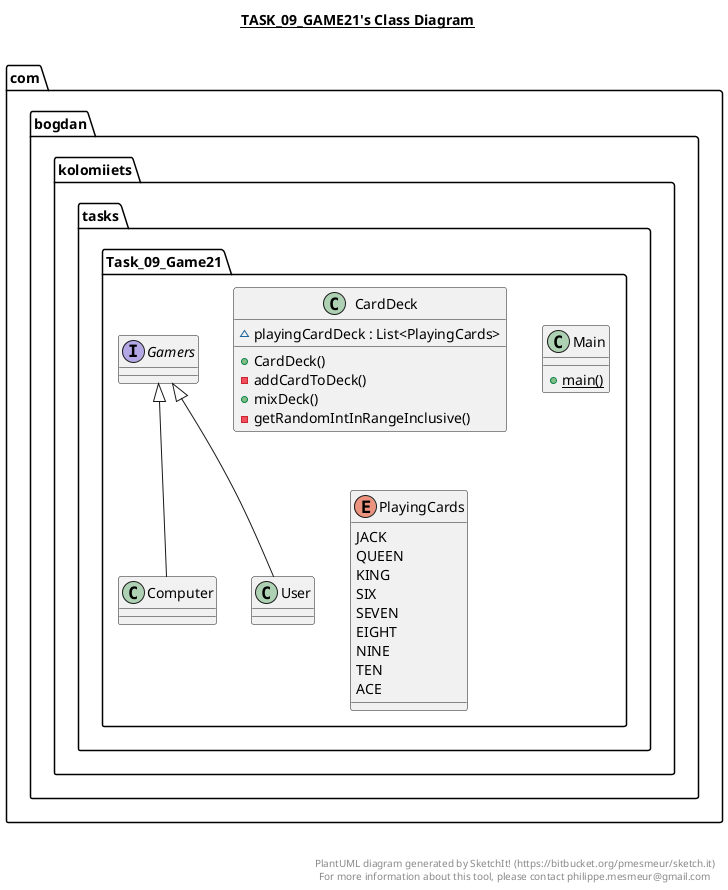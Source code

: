 @startuml

title __TASK_09_GAME21's Class Diagram__\n

  package com.bogdan.kolomiiets.tasks {
    package com.bogdan.kolomiiets.tasks.Task_09_Game21 {
      class CardDeck {
          ~ playingCardDeck : List<PlayingCards>
          + CardDeck()
          - addCardToDeck()
          + mixDeck()
          - getRandomIntInRangeInclusive()
      }
    }
  }
  

  package com.bogdan.kolomiiets.tasks {
    package com.bogdan.kolomiiets.tasks.Task_09_Game21 {
      class Computer {
      }
    }
  }
  

  package com.bogdan.kolomiiets.tasks {
    package com.bogdan.kolomiiets.tasks.Task_09_Game21 {
      interface Gamers {
      }
    }
  }
  

  package com.bogdan.kolomiiets.tasks {
    package com.bogdan.kolomiiets.tasks.Task_09_Game21 {
      class Main {
          {static} + main()
      }
    }
  }
  

  package com.bogdan.kolomiiets.tasks {
    package com.bogdan.kolomiiets.tasks.Task_09_Game21 {
      enum PlayingCards {
        JACK
        QUEEN
        KING
        SIX
        SEVEN
        EIGHT
        NINE
        TEN
        ACE
      }
    }
  }
  

  package com.bogdan.kolomiiets.tasks {
    package com.bogdan.kolomiiets.tasks.Task_09_Game21 {
      class User {
      }
    }
  }
  

  Computer -up-|> Gamers
  User -up-|> Gamers


right footer


PlantUML diagram generated by SketchIt! (https://bitbucket.org/pmesmeur/sketch.it)
For more information about this tool, please contact philippe.mesmeur@gmail.com
endfooter

@enduml
